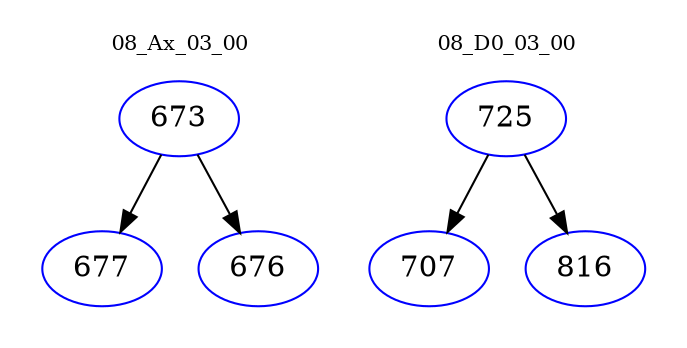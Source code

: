 digraph{
subgraph cluster_0 {
color = white
label = "08_Ax_03_00";
fontsize=10;
T0_673 [label="673", color="blue"]
T0_673 -> T0_677 [color="black"]
T0_677 [label="677", color="blue"]
T0_673 -> T0_676 [color="black"]
T0_676 [label="676", color="blue"]
}
subgraph cluster_1 {
color = white
label = "08_D0_03_00";
fontsize=10;
T1_725 [label="725", color="blue"]
T1_725 -> T1_707 [color="black"]
T1_707 [label="707", color="blue"]
T1_725 -> T1_816 [color="black"]
T1_816 [label="816", color="blue"]
}
}
